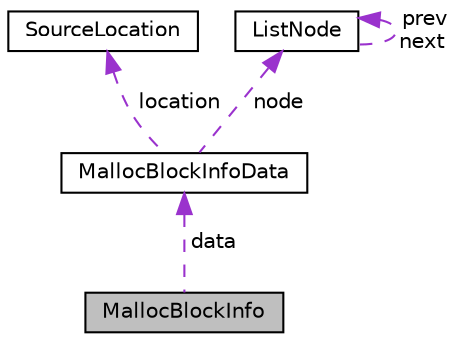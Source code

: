 digraph "MallocBlockInfo"
{
 // LATEX_PDF_SIZE
  edge [fontname="Helvetica",fontsize="10",labelfontname="Helvetica",labelfontsize="10"];
  node [fontname="Helvetica",fontsize="10",shape=record];
  Node1 [label="MallocBlockInfo",height=0.2,width=0.4,color="black", fillcolor="grey75", style="filled", fontcolor="black",tooltip=" "];
  Node2 -> Node1 [dir="back",color="darkorchid3",fontsize="10",style="dashed",label=" data" ,fontname="Helvetica"];
  Node2 [label="MallocBlockInfoData",height=0.2,width=0.4,color="black", fillcolor="white", style="filled",URL="$struct_malloc_block_info_data.html",tooltip=" "];
  Node3 -> Node2 [dir="back",color="darkorchid3",fontsize="10",style="dashed",label=" location" ,fontname="Helvetica"];
  Node3 [label="SourceLocation",height=0.2,width=0.4,color="black", fillcolor="white", style="filled",URL="$struct_source_location.html",tooltip=" "];
  Node4 -> Node2 [dir="back",color="darkorchid3",fontsize="10",style="dashed",label=" node" ,fontname="Helvetica"];
  Node4 [label="ListNode",height=0.2,width=0.4,color="black", fillcolor="white", style="filled",URL="$struct_list_node.html",tooltip=" "];
  Node4 -> Node4 [dir="back",color="darkorchid3",fontsize="10",style="dashed",label=" prev\nnext" ,fontname="Helvetica"];
}
